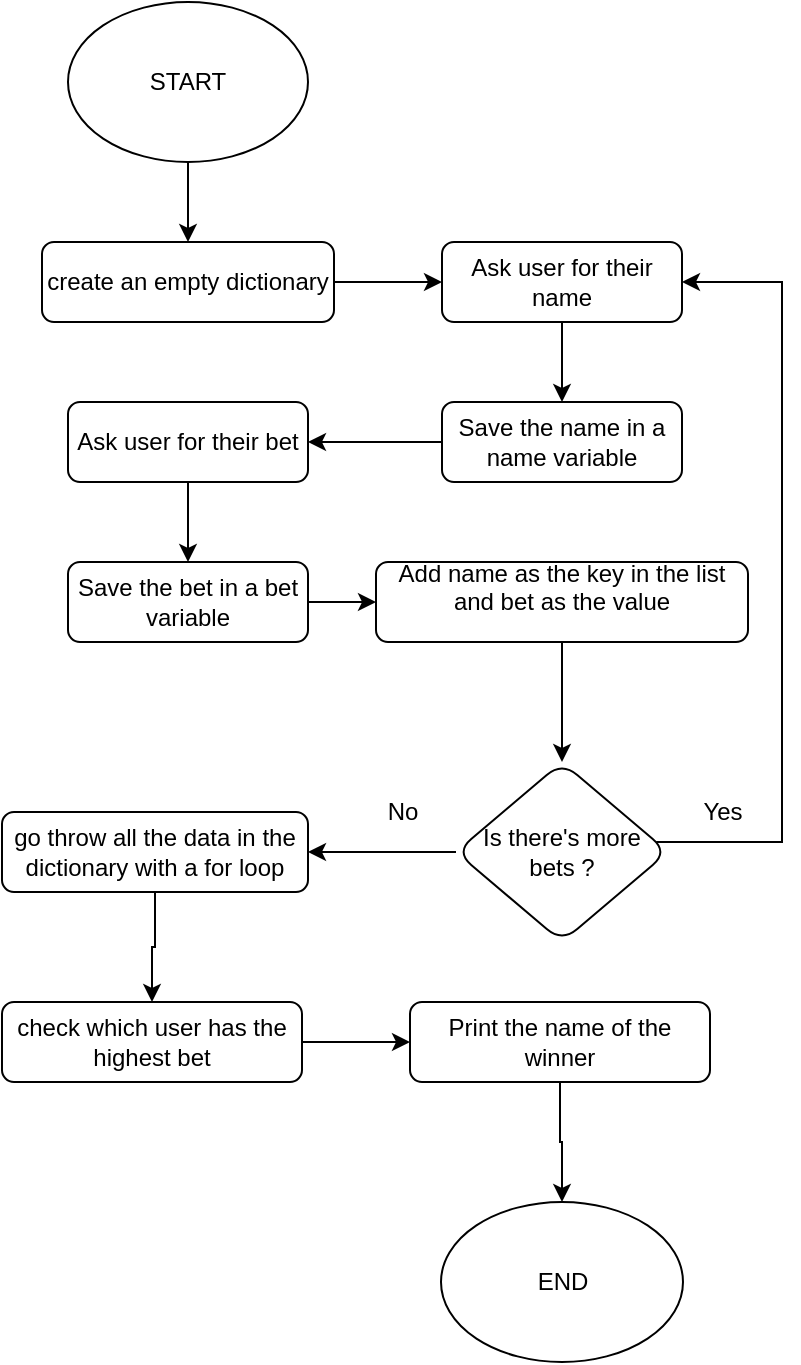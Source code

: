 <mxfile version="24.4.8" type="github">
  <diagram id="C5RBs43oDa-KdzZeNtuy" name="Page-1">
    <mxGraphModel dx="1180" dy="745" grid="1" gridSize="10" guides="1" tooltips="1" connect="1" arrows="1" fold="1" page="1" pageScale="1" pageWidth="827" pageHeight="1169" math="0" shadow="0">
      <root>
        <mxCell id="WIyWlLk6GJQsqaUBKTNV-0" />
        <mxCell id="WIyWlLk6GJQsqaUBKTNV-1" parent="WIyWlLk6GJQsqaUBKTNV-0" />
        <mxCell id="J9SM4DZvDzeFsLo5-2gH-7" style="edgeStyle=orthogonalEdgeStyle;rounded=0;orthogonalLoop=1;jettySize=auto;html=1;" edge="1" parent="WIyWlLk6GJQsqaUBKTNV-1" source="WIyWlLk6GJQsqaUBKTNV-3" target="J9SM4DZvDzeFsLo5-2gH-5">
          <mxGeometry relative="1" as="geometry" />
        </mxCell>
        <mxCell id="WIyWlLk6GJQsqaUBKTNV-3" value="Ask user for their name" style="rounded=1;whiteSpace=wrap;html=1;fontSize=12;glass=0;strokeWidth=1;shadow=0;" parent="WIyWlLk6GJQsqaUBKTNV-1" vertex="1">
          <mxGeometry x="430" y="140" width="120" height="40" as="geometry" />
        </mxCell>
        <mxCell id="J9SM4DZvDzeFsLo5-2gH-15" style="edgeStyle=orthogonalEdgeStyle;rounded=0;orthogonalLoop=1;jettySize=auto;html=1;" edge="1" parent="WIyWlLk6GJQsqaUBKTNV-1" source="J9SM4DZvDzeFsLo5-2gH-0" target="J9SM4DZvDzeFsLo5-2gH-14">
          <mxGeometry relative="1" as="geometry" />
        </mxCell>
        <mxCell id="J9SM4DZvDzeFsLo5-2gH-0" value="START" style="ellipse;whiteSpace=wrap;html=1;" vertex="1" parent="WIyWlLk6GJQsqaUBKTNV-1">
          <mxGeometry x="243" y="20" width="120" height="80" as="geometry" />
        </mxCell>
        <mxCell id="J9SM4DZvDzeFsLo5-2gH-10" value="" style="edgeStyle=orthogonalEdgeStyle;rounded=0;orthogonalLoop=1;jettySize=auto;html=1;" edge="1" parent="WIyWlLk6GJQsqaUBKTNV-1" source="J9SM4DZvDzeFsLo5-2gH-3" target="J9SM4DZvDzeFsLo5-2gH-9">
          <mxGeometry relative="1" as="geometry" />
        </mxCell>
        <mxCell id="J9SM4DZvDzeFsLo5-2gH-3" value="Ask user for their bet" style="rounded=1;whiteSpace=wrap;html=1;fontSize=12;glass=0;strokeWidth=1;shadow=0;" vertex="1" parent="WIyWlLk6GJQsqaUBKTNV-1">
          <mxGeometry x="243" y="220" width="120" height="40" as="geometry" />
        </mxCell>
        <mxCell id="J9SM4DZvDzeFsLo5-2gH-8" style="edgeStyle=orthogonalEdgeStyle;rounded=0;orthogonalLoop=1;jettySize=auto;html=1;" edge="1" parent="WIyWlLk6GJQsqaUBKTNV-1" source="J9SM4DZvDzeFsLo5-2gH-5" target="J9SM4DZvDzeFsLo5-2gH-3">
          <mxGeometry relative="1" as="geometry" />
        </mxCell>
        <mxCell id="J9SM4DZvDzeFsLo5-2gH-5" value="Save the name in a name variable" style="rounded=1;whiteSpace=wrap;html=1;fontSize=12;glass=0;strokeWidth=1;shadow=0;" vertex="1" parent="WIyWlLk6GJQsqaUBKTNV-1">
          <mxGeometry x="430" y="220" width="120" height="40" as="geometry" />
        </mxCell>
        <mxCell id="J9SM4DZvDzeFsLo5-2gH-18" value="" style="edgeStyle=orthogonalEdgeStyle;rounded=0;orthogonalLoop=1;jettySize=auto;html=1;" edge="1" parent="WIyWlLk6GJQsqaUBKTNV-1" source="J9SM4DZvDzeFsLo5-2gH-9" target="J9SM4DZvDzeFsLo5-2gH-17">
          <mxGeometry relative="1" as="geometry" />
        </mxCell>
        <mxCell id="J9SM4DZvDzeFsLo5-2gH-9" value="Save the bet in a bet variable" style="rounded=1;whiteSpace=wrap;html=1;fontSize=12;glass=0;strokeWidth=1;shadow=0;" vertex="1" parent="WIyWlLk6GJQsqaUBKTNV-1">
          <mxGeometry x="243" y="300" width="120" height="40" as="geometry" />
        </mxCell>
        <mxCell id="J9SM4DZvDzeFsLo5-2gH-16" style="edgeStyle=orthogonalEdgeStyle;rounded=0;orthogonalLoop=1;jettySize=auto;html=1;" edge="1" parent="WIyWlLk6GJQsqaUBKTNV-1" source="J9SM4DZvDzeFsLo5-2gH-14" target="WIyWlLk6GJQsqaUBKTNV-3">
          <mxGeometry relative="1" as="geometry" />
        </mxCell>
        <mxCell id="J9SM4DZvDzeFsLo5-2gH-14" value="create an empty dictionary" style="rounded=1;whiteSpace=wrap;html=1;" vertex="1" parent="WIyWlLk6GJQsqaUBKTNV-1">
          <mxGeometry x="230" y="140" width="146" height="40" as="geometry" />
        </mxCell>
        <mxCell id="J9SM4DZvDzeFsLo5-2gH-20" value="" style="edgeStyle=orthogonalEdgeStyle;rounded=0;orthogonalLoop=1;jettySize=auto;html=1;" edge="1" parent="WIyWlLk6GJQsqaUBKTNV-1" source="J9SM4DZvDzeFsLo5-2gH-17" target="J9SM4DZvDzeFsLo5-2gH-19">
          <mxGeometry relative="1" as="geometry" />
        </mxCell>
        <mxCell id="J9SM4DZvDzeFsLo5-2gH-17" value="Add name as the key in the list and bet as the value&lt;div&gt;&lt;br&gt;&lt;/div&gt;" style="rounded=1;whiteSpace=wrap;html=1;fontSize=12;glass=0;strokeWidth=1;shadow=0;" vertex="1" parent="WIyWlLk6GJQsqaUBKTNV-1">
          <mxGeometry x="397" y="300" width="186" height="40" as="geometry" />
        </mxCell>
        <mxCell id="J9SM4DZvDzeFsLo5-2gH-21" style="edgeStyle=orthogonalEdgeStyle;rounded=0;orthogonalLoop=1;jettySize=auto;html=1;" edge="1" parent="WIyWlLk6GJQsqaUBKTNV-1" source="J9SM4DZvDzeFsLo5-2gH-19">
          <mxGeometry relative="1" as="geometry">
            <mxPoint x="550" y="160" as="targetPoint" />
            <Array as="points">
              <mxPoint x="600" y="440" />
              <mxPoint x="600" y="160" />
            </Array>
          </mxGeometry>
        </mxCell>
        <mxCell id="J9SM4DZvDzeFsLo5-2gH-24" value="" style="edgeStyle=orthogonalEdgeStyle;rounded=0;orthogonalLoop=1;jettySize=auto;html=1;" edge="1" parent="WIyWlLk6GJQsqaUBKTNV-1" source="J9SM4DZvDzeFsLo5-2gH-19" target="J9SM4DZvDzeFsLo5-2gH-23">
          <mxGeometry relative="1" as="geometry" />
        </mxCell>
        <mxCell id="J9SM4DZvDzeFsLo5-2gH-19" value="Is there&#39;s more bets ?" style="rhombus;whiteSpace=wrap;html=1;rounded=1;glass=0;strokeWidth=1;shadow=0;" vertex="1" parent="WIyWlLk6GJQsqaUBKTNV-1">
          <mxGeometry x="437" y="400" width="106" height="90" as="geometry" />
        </mxCell>
        <mxCell id="J9SM4DZvDzeFsLo5-2gH-22" value="Yes" style="text;html=1;align=center;verticalAlign=middle;resizable=0;points=[];autosize=1;strokeColor=none;fillColor=none;" vertex="1" parent="WIyWlLk6GJQsqaUBKTNV-1">
          <mxGeometry x="550" y="410" width="40" height="30" as="geometry" />
        </mxCell>
        <mxCell id="J9SM4DZvDzeFsLo5-2gH-27" value="" style="edgeStyle=orthogonalEdgeStyle;rounded=0;orthogonalLoop=1;jettySize=auto;html=1;" edge="1" parent="WIyWlLk6GJQsqaUBKTNV-1" source="J9SM4DZvDzeFsLo5-2gH-23" target="J9SM4DZvDzeFsLo5-2gH-26">
          <mxGeometry relative="1" as="geometry" />
        </mxCell>
        <mxCell id="J9SM4DZvDzeFsLo5-2gH-23" value="go throw all the data in the dictionary with a for loop" style="whiteSpace=wrap;html=1;rounded=1;glass=0;strokeWidth=1;shadow=0;" vertex="1" parent="WIyWlLk6GJQsqaUBKTNV-1">
          <mxGeometry x="210" y="425" width="153" height="40" as="geometry" />
        </mxCell>
        <mxCell id="J9SM4DZvDzeFsLo5-2gH-25" value="No" style="text;html=1;align=center;verticalAlign=middle;resizable=0;points=[];autosize=1;strokeColor=none;fillColor=none;" vertex="1" parent="WIyWlLk6GJQsqaUBKTNV-1">
          <mxGeometry x="390" y="410" width="40" height="30" as="geometry" />
        </mxCell>
        <mxCell id="J9SM4DZvDzeFsLo5-2gH-30" value="" style="edgeStyle=orthogonalEdgeStyle;rounded=0;orthogonalLoop=1;jettySize=auto;html=1;" edge="1" parent="WIyWlLk6GJQsqaUBKTNV-1" source="J9SM4DZvDzeFsLo5-2gH-26" target="J9SM4DZvDzeFsLo5-2gH-29">
          <mxGeometry relative="1" as="geometry" />
        </mxCell>
        <mxCell id="J9SM4DZvDzeFsLo5-2gH-26" value="check which user has the highest bet" style="whiteSpace=wrap;html=1;rounded=1;glass=0;strokeWidth=1;shadow=0;" vertex="1" parent="WIyWlLk6GJQsqaUBKTNV-1">
          <mxGeometry x="210" y="520" width="150" height="40" as="geometry" />
        </mxCell>
        <mxCell id="J9SM4DZvDzeFsLo5-2gH-32" value="" style="edgeStyle=orthogonalEdgeStyle;rounded=0;orthogonalLoop=1;jettySize=auto;html=1;" edge="1" parent="WIyWlLk6GJQsqaUBKTNV-1" source="J9SM4DZvDzeFsLo5-2gH-29" target="J9SM4DZvDzeFsLo5-2gH-31">
          <mxGeometry relative="1" as="geometry" />
        </mxCell>
        <mxCell id="J9SM4DZvDzeFsLo5-2gH-29" value="Print the name of the winner" style="whiteSpace=wrap;html=1;rounded=1;glass=0;strokeWidth=1;shadow=0;" vertex="1" parent="WIyWlLk6GJQsqaUBKTNV-1">
          <mxGeometry x="414" y="520" width="150" height="40" as="geometry" />
        </mxCell>
        <mxCell id="J9SM4DZvDzeFsLo5-2gH-31" value="END" style="ellipse;whiteSpace=wrap;html=1;rounded=1;glass=0;strokeWidth=1;shadow=0;" vertex="1" parent="WIyWlLk6GJQsqaUBKTNV-1">
          <mxGeometry x="429.5" y="620" width="121" height="80" as="geometry" />
        </mxCell>
      </root>
    </mxGraphModel>
  </diagram>
</mxfile>
